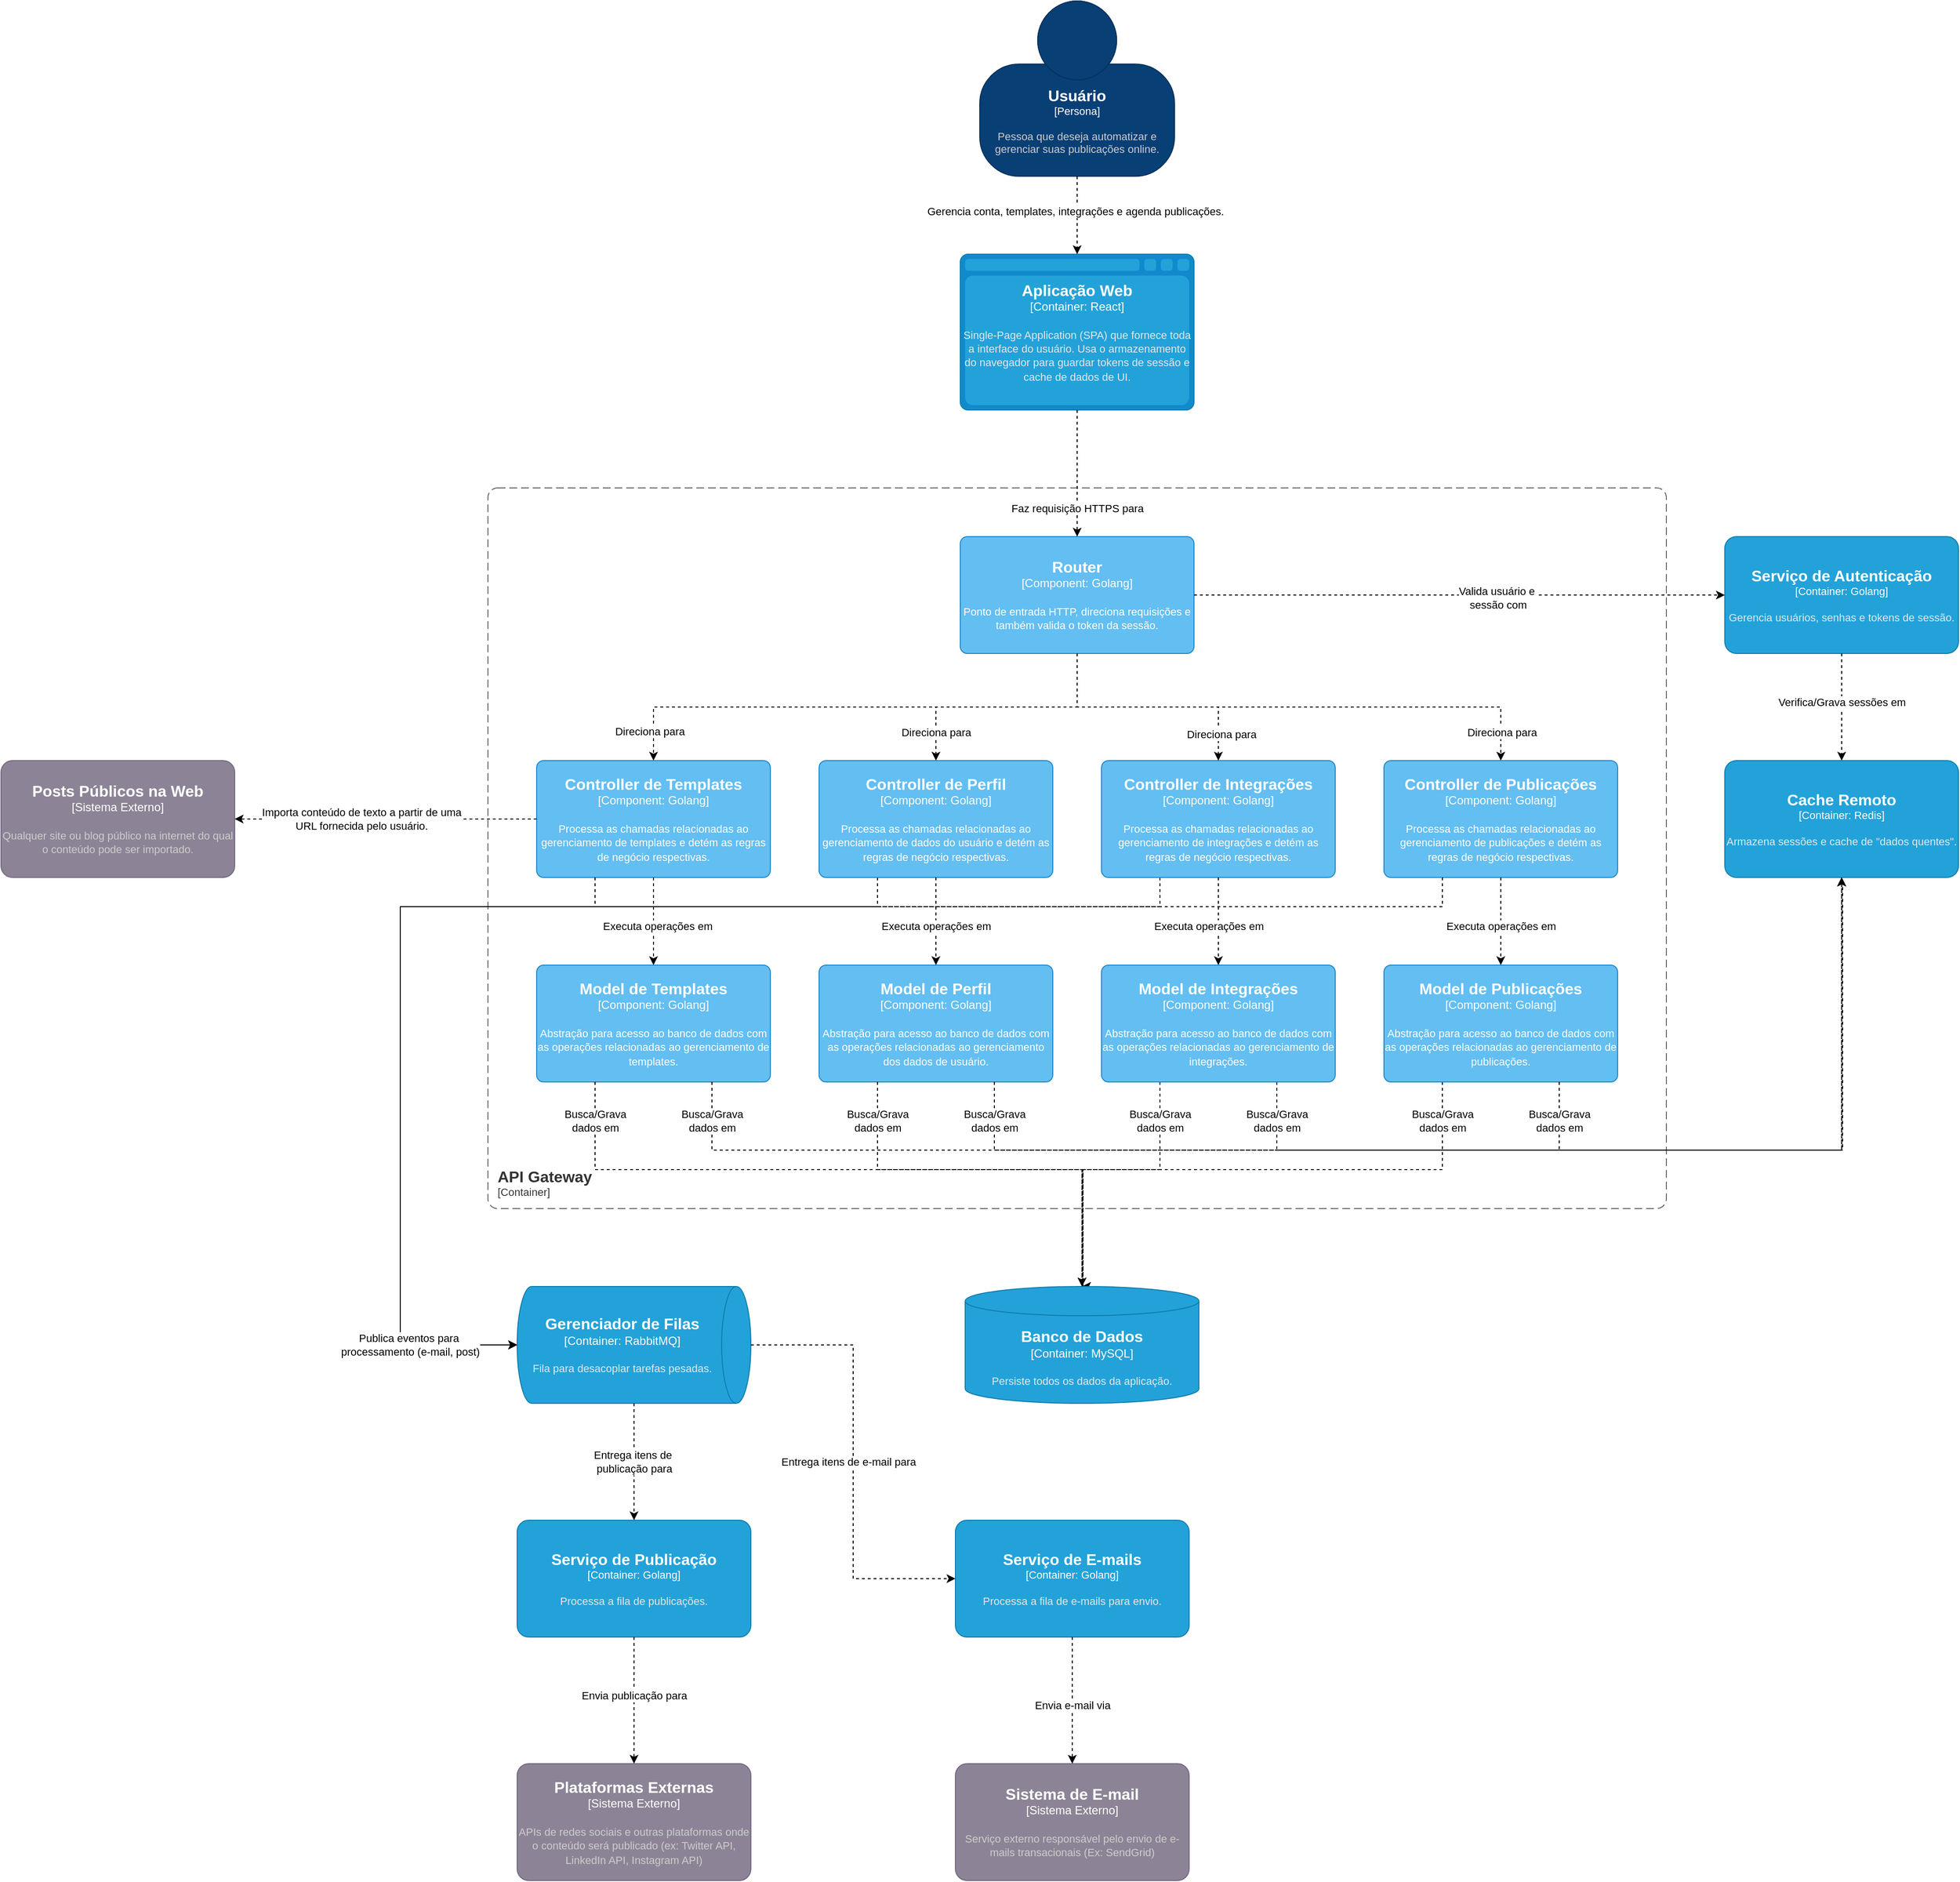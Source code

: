 <mxfile version="27.0.9">
  <diagram name="Page-1" id="s0_r844FjM8sFimcPApi">
    <mxGraphModel dx="2745" dy="1225" grid="1" gridSize="10" guides="1" tooltips="1" connect="1" arrows="1" fold="1" page="1" pageScale="1" pageWidth="850" pageHeight="1100" math="0" shadow="0">
      <root>
        <mxCell id="0" />
        <mxCell id="1" parent="0" />
        <object placeholders="1" c4Name="Usuário" c4Type="Persona" c4Description="Pessoa que deseja automatizar e gerenciar suas publicações online." label="&lt;font style=&quot;font-size: 16px&quot;&gt;&lt;b&gt;%c4Name%&lt;/b&gt;&lt;/font&gt;&lt;div&gt;[%c4Type%]&lt;/div&gt;&lt;br&gt;&lt;div&gt;&lt;font style=&quot;font-size: 11px&quot;&gt;&lt;font color=&quot;#cccccc&quot;&gt;%c4Description%&lt;/font&gt;&lt;/div&gt;" id="xSj052O3vt3fWUmC_2N5-1">
          <mxCell style="html=1;fontSize=11;dashed=0;whiteSpace=wrap;fillColor=#083F75;strokeColor=#06315C;fontColor=#ffffff;shape=mxgraph.c4.person2;align=center;metaEdit=1;points=[[0.5,0,0],[1,0.5,0],[1,0.75,0],[0.75,1,0],[0.5,1,0],[0.25,1,0],[0,0.75,0],[0,0.5,0]];resizable=0;" parent="1" vertex="1">
            <mxGeometry x="325" y="40" width="200" height="180" as="geometry" />
          </mxCell>
        </object>
        <object placeholders="1" c4Name="Aplicação Web" c4Type="Container" c4Technology="React" c4Description="Single-Page Application (SPA) que fornece toda a interface do usuário. Usa o armazenamento do navegador para guardar tokens de sessão e cache de dados de UI." label="&lt;font style=&quot;font-size: 16px&quot;&gt;&lt;b&gt;%c4Name%&lt;/b&gt;&lt;/font&gt;&lt;div&gt;[%c4Type%:&amp;nbsp;%c4Technology%]&lt;/div&gt;&lt;br&gt;&lt;div&gt;&lt;font style=&quot;font-size: 11px&quot;&gt;&lt;font color=&quot;#E6E6E6&quot;&gt;%c4Description%&lt;/font&gt;&lt;/div&gt;" id="uGQQSx_CwPP-6w2Zcl26-1">
          <mxCell style="shape=mxgraph.c4.webBrowserContainer2;whiteSpace=wrap;html=1;boundedLbl=1;rounded=0;labelBackgroundColor=none;strokeColor=#118ACD;fillColor=#23A2D9;strokeColor=#118ACD;strokeColor2=#0E7DAD;fontSize=12;fontColor=#ffffff;align=center;metaEdit=1;points=[[0.5,0,0],[1,0.25,0],[1,0.5,0],[1,0.75,0],[0.5,1,0],[0,0.75,0],[0,0.5,0],[0,0.25,0]];resizable=0;" vertex="1" parent="1">
            <mxGeometry x="305" y="300" width="240" height="160" as="geometry" />
          </mxCell>
        </object>
        <mxCell id="uGQQSx_CwPP-6w2Zcl26-2" style="edgeStyle=orthogonalEdgeStyle;rounded=0;orthogonalLoop=1;jettySize=auto;html=1;entryX=0.5;entryY=0;entryDx=0;entryDy=0;entryPerimeter=0;dashed=1;exitX=0.5;exitY=1;exitDx=0;exitDy=0;exitPerimeter=0;" edge="1" parent="1" source="xSj052O3vt3fWUmC_2N5-1" target="uGQQSx_CwPP-6w2Zcl26-1">
          <mxGeometry relative="1" as="geometry">
            <mxPoint x="424" y="370" as="targetPoint" />
            <mxPoint x="424" y="220" as="sourcePoint" />
          </mxGeometry>
        </mxCell>
        <mxCell id="uGQQSx_CwPP-6w2Zcl26-3" value="Gerencia conta, templates, integrações e agenda publicações." style="edgeLabel;html=1;align=center;verticalAlign=middle;resizable=0;points=[];" vertex="1" connectable="0" parent="uGQQSx_CwPP-6w2Zcl26-2">
          <mxGeometry x="-0.131" y="-2" relative="1" as="geometry">
            <mxPoint y="1" as="offset" />
          </mxGeometry>
        </mxCell>
        <object placeholders="1" c4Name="API Gateway" c4Type="ContainerScopeBoundary" c4Application="Container" label="&lt;font style=&quot;font-size: 16px&quot;&gt;&lt;b&gt;&lt;div style=&quot;text-align: left&quot;&gt;%c4Name%&lt;/div&gt;&lt;/b&gt;&lt;/font&gt;&lt;div style=&quot;text-align: left&quot;&gt;[%c4Application%]&lt;/div&gt;" id="uGQQSx_CwPP-6w2Zcl26-4">
          <mxCell style="rounded=1;fontSize=11;whiteSpace=wrap;html=1;dashed=1;arcSize=20;fillColor=none;strokeColor=#666666;fontColor=#333333;labelBackgroundColor=none;align=left;verticalAlign=bottom;labelBorderColor=none;spacingTop=0;spacing=10;dashPattern=8 4;metaEdit=1;rotatable=0;perimeter=rectanglePerimeter;noLabel=0;labelPadding=0;allowArrows=0;connectable=0;expand=0;recursiveResize=0;editable=1;pointerEvents=0;absoluteArcSize=1;points=[[0.25,0,0],[0.5,0,0],[0.75,0,0],[1,0.25,0],[1,0.5,0],[1,0.75,0],[0.75,1,0],[0.5,1,0],[0.25,1,0],[0,0.75,0],[0,0.5,0],[0,0.25,0]];" vertex="1" parent="1">
            <mxGeometry x="-180" y="540" width="1210" height="740" as="geometry" />
          </mxCell>
        </object>
        <object placeholders="1" c4Name="Router" c4Type="Component" c4Technology="Golang" c4Description="Ponto de entrada HTTP, direciona requisições e também valida o token da sessão." label="&lt;font style=&quot;font-size: 16px&quot;&gt;&lt;b&gt;%c4Name%&lt;/b&gt;&lt;/font&gt;&lt;div&gt;[%c4Type%: %c4Technology%]&lt;/div&gt;&lt;br&gt;&lt;div&gt;&lt;font style=&quot;font-size: 11px&quot;&gt;%c4Description%&lt;/font&gt;&lt;/div&gt;" id="uGQQSx_CwPP-6w2Zcl26-6">
          <mxCell style="rounded=1;whiteSpace=wrap;html=1;labelBackgroundColor=none;fillColor=#63BEF2;fontColor=#ffffff;align=center;arcSize=6;strokeColor=#2086C9;metaEdit=1;resizable=0;points=[[0.25,0,0],[0.5,0,0],[0.75,0,0],[1,0.25,0],[1,0.5,0],[1,0.75,0],[0.75,1,0],[0.5,1,0],[0.25,1,0],[0,0.75,0],[0,0.5,0],[0,0.25,0]];" vertex="1" parent="1">
            <mxGeometry x="305" y="590" width="240" height="120" as="geometry" />
          </mxCell>
        </object>
        <object placeholders="1" c4Name="Controller de Templates" c4Type="Component" c4Technology="Golang" c4Description="Processa as chamadas relacionadas ao gerenciamento de templates e detém as regras de negócio respectivas." label="&lt;font style=&quot;font-size: 16px&quot;&gt;&lt;b&gt;%c4Name%&lt;/b&gt;&lt;/font&gt;&lt;div&gt;[%c4Type%: %c4Technology%]&lt;/div&gt;&lt;br&gt;&lt;div&gt;&lt;font style=&quot;font-size: 11px&quot;&gt;%c4Description%&lt;/font&gt;&lt;/div&gt;" id="uGQQSx_CwPP-6w2Zcl26-7">
          <mxCell style="rounded=1;whiteSpace=wrap;html=1;labelBackgroundColor=none;fillColor=#63BEF2;fontColor=#ffffff;align=center;arcSize=6;strokeColor=#2086C9;metaEdit=1;resizable=0;points=[[0.25,0,0],[0.5,0,0],[0.75,0,0],[1,0.25,0],[1,0.5,0],[1,0.75,0],[0.75,1,0],[0.5,1,0],[0.25,1,0],[0,0.75,0],[0,0.5,0],[0,0.25,0]];" vertex="1" parent="1">
            <mxGeometry x="-130" y="820" width="240" height="120" as="geometry" />
          </mxCell>
        </object>
        <mxCell id="uGQQSx_CwPP-6w2Zcl26-71" style="edgeStyle=orthogonalEdgeStyle;shape=connector;rounded=0;orthogonalLoop=1;jettySize=auto;html=1;exitX=0.25;exitY=1;exitDx=0;exitDy=0;exitPerimeter=0;dashed=1;strokeColor=default;align=center;verticalAlign=middle;fontFamily=Helvetica;fontSize=11;fontColor=default;labelBackgroundColor=default;endArrow=classic;" edge="1" parent="1" source="uGQQSx_CwPP-6w2Zcl26-8">
          <mxGeometry relative="1" as="geometry">
            <mxPoint x="-150" y="1420" as="targetPoint" />
            <Array as="points">
              <mxPoint x="220" y="970" />
              <mxPoint x="-270" y="970" />
              <mxPoint x="-270" y="1420" />
            </Array>
          </mxGeometry>
        </mxCell>
        <object placeholders="1" c4Name="Controller de Perfil" c4Type="Component" c4Technology="Golang" c4Description="Processa as chamadas relacionadas ao gerenciamento de dados do usuário e detém as regras de negócio respectivas." label="&lt;font style=&quot;font-size: 16px&quot;&gt;&lt;b&gt;%c4Name%&lt;/b&gt;&lt;/font&gt;&lt;div&gt;[%c4Type%: %c4Technology%]&lt;/div&gt;&lt;br&gt;&lt;div&gt;&lt;font style=&quot;font-size: 11px&quot;&gt;%c4Description%&lt;/font&gt;&lt;/div&gt;" id="uGQQSx_CwPP-6w2Zcl26-8">
          <mxCell style="rounded=1;whiteSpace=wrap;html=1;labelBackgroundColor=none;fillColor=#63BEF2;fontColor=#ffffff;align=center;arcSize=6;strokeColor=#2086C9;metaEdit=1;resizable=0;points=[[0.25,0,0],[0.5,0,0],[0.75,0,0],[1,0.25,0],[1,0.5,0],[1,0.75,0],[0.75,1,0],[0.5,1,0],[0.25,1,0],[0,0.75,0],[0,0.5,0],[0,0.25,0]];" vertex="1" parent="1">
            <mxGeometry x="160" y="820" width="240" height="120" as="geometry" />
          </mxCell>
        </object>
        <mxCell id="uGQQSx_CwPP-6w2Zcl26-72" style="edgeStyle=orthogonalEdgeStyle;shape=connector;rounded=0;orthogonalLoop=1;jettySize=auto;html=1;exitX=0.25;exitY=1;exitDx=0;exitDy=0;exitPerimeter=0;dashed=1;strokeColor=default;align=center;verticalAlign=middle;fontFamily=Helvetica;fontSize=11;fontColor=default;labelBackgroundColor=default;endArrow=classic;entryX=0.5;entryY=1;entryDx=0;entryDy=0;entryPerimeter=0;" edge="1" parent="1" source="uGQQSx_CwPP-6w2Zcl26-9" target="uGQQSx_CwPP-6w2Zcl26-64">
          <mxGeometry relative="1" as="geometry">
            <mxPoint x="-150" y="1420" as="targetPoint" />
            <Array as="points">
              <mxPoint x="510" y="970" />
              <mxPoint x="-270" y="970" />
              <mxPoint x="-270" y="1420" />
            </Array>
          </mxGeometry>
        </mxCell>
        <object placeholders="1" c4Name="Controller de Integrações" c4Type="Component" c4Technology="Golang" c4Description="Processa as chamadas relacionadas ao gerenciamento de integrações e detém as regras de negócio respectivas." label="&lt;font style=&quot;font-size: 16px&quot;&gt;&lt;b&gt;%c4Name%&lt;/b&gt;&lt;/font&gt;&lt;div&gt;[%c4Type%: %c4Technology%]&lt;/div&gt;&lt;br&gt;&lt;div&gt;&lt;font style=&quot;font-size: 11px&quot;&gt;%c4Description%&lt;/font&gt;&lt;/div&gt;" id="uGQQSx_CwPP-6w2Zcl26-9">
          <mxCell style="rounded=1;whiteSpace=wrap;html=1;labelBackgroundColor=none;fillColor=#63BEF2;fontColor=#ffffff;align=center;arcSize=6;strokeColor=#2086C9;metaEdit=1;resizable=0;points=[[0.25,0,0],[0.5,0,0],[0.75,0,0],[1,0.25,0],[1,0.5,0],[1,0.75,0],[0.75,1,0],[0.5,1,0],[0.25,1,0],[0,0.75,0],[0,0.5,0],[0,0.25,0]];" vertex="1" parent="1">
            <mxGeometry x="450" y="820" width="240" height="120" as="geometry" />
          </mxCell>
        </object>
        <object placeholders="1" c4Name="Controller de Publicações" c4Type="Component" c4Technology="Golang" c4Description="Processa as chamadas relacionadas ao gerenciamento de publicações e detém as regras de negócio respectivas." label="&lt;font style=&quot;font-size: 16px&quot;&gt;&lt;b&gt;%c4Name%&lt;/b&gt;&lt;/font&gt;&lt;div&gt;[%c4Type%: %c4Technology%]&lt;/div&gt;&lt;br&gt;&lt;div&gt;&lt;font style=&quot;font-size: 11px&quot;&gt;%c4Description%&lt;/font&gt;&lt;/div&gt;" id="uGQQSx_CwPP-6w2Zcl26-10">
          <mxCell style="rounded=1;whiteSpace=wrap;html=1;labelBackgroundColor=none;fillColor=#63BEF2;fontColor=#ffffff;align=center;arcSize=6;strokeColor=#2086C9;metaEdit=1;resizable=0;points=[[0.25,0,0],[0.5,0,0],[0.75,0,0],[1,0.25,0],[1,0.5,0],[1,0.75,0],[0.75,1,0],[0.5,1,0],[0.25,1,0],[0,0.75,0],[0,0.5,0],[0,0.25,0]];" vertex="1" parent="1">
            <mxGeometry x="740" y="820" width="240" height="120" as="geometry" />
          </mxCell>
        </object>
        <mxCell id="uGQQSx_CwPP-6w2Zcl26-11" style="edgeStyle=orthogonalEdgeStyle;rounded=0;orthogonalLoop=1;jettySize=auto;html=1;entryX=0.5;entryY=0;entryDx=0;entryDy=0;entryPerimeter=0;dashed=1;" edge="1" parent="1" source="uGQQSx_CwPP-6w2Zcl26-1" target="uGQQSx_CwPP-6w2Zcl26-6">
          <mxGeometry relative="1" as="geometry" />
        </mxCell>
        <mxCell id="uGQQSx_CwPP-6w2Zcl26-12" value="Faz requisição HTTPS para" style="edgeLabel;html=1;align=center;verticalAlign=middle;resizable=0;points=[];" vertex="1" connectable="0" parent="uGQQSx_CwPP-6w2Zcl26-11">
          <mxGeometry x="-0.009" y="3" relative="1" as="geometry">
            <mxPoint x="-3" y="36" as="offset" />
          </mxGeometry>
        </mxCell>
        <mxCell id="uGQQSx_CwPP-6w2Zcl26-14" style="edgeStyle=orthogonalEdgeStyle;rounded=0;orthogonalLoop=1;jettySize=auto;html=1;exitX=0.5;exitY=1;exitDx=0;exitDy=0;exitPerimeter=0;entryX=0.5;entryY=0;entryDx=0;entryDy=0;entryPerimeter=0;dashed=1;" edge="1" parent="1" source="uGQQSx_CwPP-6w2Zcl26-6" target="uGQQSx_CwPP-6w2Zcl26-7">
          <mxGeometry relative="1" as="geometry" />
        </mxCell>
        <mxCell id="uGQQSx_CwPP-6w2Zcl26-15" value="Direciona para" style="edgeLabel;html=1;align=center;verticalAlign=middle;resizable=0;points=[];" vertex="1" connectable="0" parent="uGQQSx_CwPP-6w2Zcl26-14">
          <mxGeometry x="0.206" y="-3" relative="1" as="geometry">
            <mxPoint x="-166" y="28" as="offset" />
          </mxGeometry>
        </mxCell>
        <mxCell id="uGQQSx_CwPP-6w2Zcl26-16" style="edgeStyle=orthogonalEdgeStyle;rounded=0;orthogonalLoop=1;jettySize=auto;html=1;entryX=0.5;entryY=0;entryDx=0;entryDy=0;entryPerimeter=0;dashed=1;" edge="1" parent="1" source="uGQQSx_CwPP-6w2Zcl26-6" target="uGQQSx_CwPP-6w2Zcl26-8">
          <mxGeometry relative="1" as="geometry" />
        </mxCell>
        <mxCell id="uGQQSx_CwPP-6w2Zcl26-17" value="Direciona para" style="edgeLabel;html=1;align=center;verticalAlign=middle;resizable=0;points=[];" vertex="1" connectable="0" parent="uGQQSx_CwPP-6w2Zcl26-16">
          <mxGeometry x="0.722" y="3" relative="1" as="geometry">
            <mxPoint x="-3" y="6" as="offset" />
          </mxGeometry>
        </mxCell>
        <mxCell id="uGQQSx_CwPP-6w2Zcl26-18" style="edgeStyle=orthogonalEdgeStyle;rounded=0;orthogonalLoop=1;jettySize=auto;html=1;exitX=0.5;exitY=1;exitDx=0;exitDy=0;exitPerimeter=0;entryX=0.5;entryY=0;entryDx=0;entryDy=0;entryPerimeter=0;dashed=1;" edge="1" parent="1" source="uGQQSx_CwPP-6w2Zcl26-6" target="uGQQSx_CwPP-6w2Zcl26-9">
          <mxGeometry relative="1" as="geometry" />
        </mxCell>
        <mxCell id="uGQQSx_CwPP-6w2Zcl26-19" value="Direciona para" style="edgeLabel;html=1;align=center;verticalAlign=middle;resizable=0;points=[];" vertex="1" connectable="0" parent="uGQQSx_CwPP-6w2Zcl26-18">
          <mxGeometry x="0.793" y="3" relative="1" as="geometry">
            <mxPoint y="-1" as="offset" />
          </mxGeometry>
        </mxCell>
        <mxCell id="uGQQSx_CwPP-6w2Zcl26-20" style="edgeStyle=orthogonalEdgeStyle;rounded=0;orthogonalLoop=1;jettySize=auto;html=1;entryX=0.5;entryY=0;entryDx=0;entryDy=0;entryPerimeter=0;exitX=0.5;exitY=1;exitDx=0;exitDy=0;exitPerimeter=0;dashed=1;" edge="1" parent="1" source="uGQQSx_CwPP-6w2Zcl26-6" target="uGQQSx_CwPP-6w2Zcl26-10">
          <mxGeometry relative="1" as="geometry" />
        </mxCell>
        <mxCell id="uGQQSx_CwPP-6w2Zcl26-21" value="Direciona para" style="edgeLabel;html=1;align=center;verticalAlign=middle;resizable=0;points=[];" vertex="1" connectable="0" parent="uGQQSx_CwPP-6w2Zcl26-20">
          <mxGeometry x="0.898" y="1" relative="1" as="geometry">
            <mxPoint y="-1" as="offset" />
          </mxGeometry>
        </mxCell>
        <object placeholders="1" c4Name="Serviço de Autenticação" c4Type="Container" c4Technology="Golang" c4Description="Gerencia usuários, senhas e tokens de sessão." label="&lt;font style=&quot;font-size: 16px&quot;&gt;&lt;b&gt;%c4Name%&lt;/b&gt;&lt;/font&gt;&lt;div&gt;[%c4Type%: %c4Technology%]&lt;/div&gt;&lt;br&gt;&lt;div&gt;&lt;font style=&quot;font-size: 11px&quot;&gt;&lt;font color=&quot;#E6E6E6&quot;&gt;%c4Description%&lt;/font&gt;&lt;/div&gt;" id="uGQQSx_CwPP-6w2Zcl26-22">
          <mxCell style="rounded=1;whiteSpace=wrap;html=1;fontSize=11;labelBackgroundColor=none;fillColor=#23A2D9;fontColor=#ffffff;align=center;arcSize=10;strokeColor=#0E7DAD;metaEdit=1;resizable=0;points=[[0.25,0,0],[0.5,0,0],[0.75,0,0],[1,0.25,0],[1,0.5,0],[1,0.75,0],[0.75,1,0],[0.5,1,0],[0.25,1,0],[0,0.75,0],[0,0.5,0],[0,0.25,0]];" vertex="1" parent="1">
            <mxGeometry x="1090" y="590" width="240" height="120" as="geometry" />
          </mxCell>
        </object>
        <object placeholders="1" c4Name="Cache Remoto" c4Type="Container" c4Technology="Redis" c4Description="Armazena sessões e cache de &quot;dados quentes&quot;." label="&lt;font style=&quot;font-size: 16px&quot;&gt;&lt;b&gt;%c4Name%&lt;/b&gt;&lt;/font&gt;&lt;div&gt;[%c4Type%: %c4Technology%]&lt;/div&gt;&lt;br&gt;&lt;div&gt;&lt;font style=&quot;font-size: 11px&quot;&gt;&lt;font color=&quot;#E6E6E6&quot;&gt;%c4Description%&lt;/font&gt;&lt;/div&gt;" id="uGQQSx_CwPP-6w2Zcl26-23">
          <mxCell style="rounded=1;whiteSpace=wrap;html=1;fontSize=11;labelBackgroundColor=none;fillColor=#23A2D9;fontColor=#ffffff;align=center;arcSize=10;strokeColor=#0E7DAD;metaEdit=1;resizable=0;points=[[0.25,0,0],[0.5,0,0],[0.75,0,0],[1,0.25,0],[1,0.5,0],[1,0.75,0],[0.75,1,0],[0.5,1,0],[0.25,1,0],[0,0.75,0],[0,0.5,0],[0,0.25,0]];" vertex="1" parent="1">
            <mxGeometry x="1090" y="820" width="240" height="120" as="geometry" />
          </mxCell>
        </object>
        <mxCell id="uGQQSx_CwPP-6w2Zcl26-24" style="edgeStyle=orthogonalEdgeStyle;rounded=0;orthogonalLoop=1;jettySize=auto;html=1;entryX=0;entryY=0.5;entryDx=0;entryDy=0;entryPerimeter=0;dashed=1;" edge="1" parent="1" source="uGQQSx_CwPP-6w2Zcl26-6" target="uGQQSx_CwPP-6w2Zcl26-22">
          <mxGeometry relative="1" as="geometry" />
        </mxCell>
        <mxCell id="uGQQSx_CwPP-6w2Zcl26-25" value="&lt;div&gt;Valida usuário e&amp;nbsp;&lt;/div&gt;&lt;div&gt;sessão com&lt;/div&gt;" style="edgeLabel;html=1;align=center;verticalAlign=middle;resizable=0;points=[];" vertex="1" connectable="0" parent="uGQQSx_CwPP-6w2Zcl26-24">
          <mxGeometry x="0.147" y="-3" relative="1" as="geometry">
            <mxPoint x="-1" as="offset" />
          </mxGeometry>
        </mxCell>
        <mxCell id="uGQQSx_CwPP-6w2Zcl26-26" style="edgeStyle=orthogonalEdgeStyle;rounded=0;orthogonalLoop=1;jettySize=auto;html=1;entryX=0.5;entryY=0;entryDx=0;entryDy=0;entryPerimeter=0;dashed=1;" edge="1" parent="1" source="uGQQSx_CwPP-6w2Zcl26-22" target="uGQQSx_CwPP-6w2Zcl26-23">
          <mxGeometry relative="1" as="geometry" />
        </mxCell>
        <mxCell id="uGQQSx_CwPP-6w2Zcl26-27" value="Verifica/Grava sessões em" style="edgeLabel;html=1;align=center;verticalAlign=middle;resizable=0;points=[];" vertex="1" connectable="0" parent="uGQQSx_CwPP-6w2Zcl26-26">
          <mxGeometry x="0.23" y="-5" relative="1" as="geometry">
            <mxPoint x="5" y="-18" as="offset" />
          </mxGeometry>
        </mxCell>
        <object placeholders="1" c4Name="Model de Templates" c4Type="Component" c4Technology="Golang" c4Description="Abstração para acesso ao banco de dados com as operações relacionadas ao gerenciamento de templates." label="&lt;font style=&quot;font-size: 16px&quot;&gt;&lt;b&gt;%c4Name%&lt;/b&gt;&lt;/font&gt;&lt;div&gt;[%c4Type%: %c4Technology%]&lt;/div&gt;&lt;br&gt;&lt;div&gt;&lt;font style=&quot;font-size: 11px&quot;&gt;%c4Description%&lt;/font&gt;&lt;/div&gt;" id="uGQQSx_CwPP-6w2Zcl26-28">
          <mxCell style="rounded=1;whiteSpace=wrap;html=1;labelBackgroundColor=none;fillColor=#63BEF2;fontColor=#ffffff;align=center;arcSize=6;strokeColor=#2086C9;metaEdit=1;resizable=0;points=[[0.25,0,0],[0.5,0,0],[0.75,0,0],[1,0.25,0],[1,0.5,0],[1,0.75,0],[0.75,1,0],[0.5,1,0],[0.25,1,0],[0,0.75,0],[0,0.5,0],[0,0.25,0]];" vertex="1" parent="1">
            <mxGeometry x="-130" y="1030" width="240" height="120" as="geometry" />
          </mxCell>
        </object>
        <object placeholders="1" c4Name="Model de Perfil" c4Type="Component" c4Technology="Golang" c4Description="Abstração para acesso ao banco de dados com as operações relacionadas ao gerenciamento dos dados de usuário." label="&lt;font style=&quot;font-size: 16px&quot;&gt;&lt;b&gt;%c4Name%&lt;/b&gt;&lt;/font&gt;&lt;div&gt;[%c4Type%: %c4Technology%]&lt;/div&gt;&lt;br&gt;&lt;div&gt;&lt;font style=&quot;font-size: 11px&quot;&gt;%c4Description%&lt;/font&gt;&lt;/div&gt;" id="uGQQSx_CwPP-6w2Zcl26-29">
          <mxCell style="rounded=1;whiteSpace=wrap;html=1;labelBackgroundColor=none;fillColor=#63BEF2;fontColor=#ffffff;align=center;arcSize=6;strokeColor=#2086C9;metaEdit=1;resizable=0;points=[[0.25,0,0],[0.5,0,0],[0.75,0,0],[1,0.25,0],[1,0.5,0],[1,0.75,0],[0.75,1,0],[0.5,1,0],[0.25,1,0],[0,0.75,0],[0,0.5,0],[0,0.25,0]];" vertex="1" parent="1">
            <mxGeometry x="160" y="1030" width="240" height="120" as="geometry" />
          </mxCell>
        </object>
        <mxCell id="uGQQSx_CwPP-6w2Zcl26-42" style="edgeStyle=orthogonalEdgeStyle;shape=connector;rounded=0;orthogonalLoop=1;jettySize=auto;html=1;exitX=0.75;exitY=1;exitDx=0;exitDy=0;exitPerimeter=0;dashed=1;strokeColor=default;align=center;verticalAlign=middle;fontFamily=Helvetica;fontSize=11;fontColor=default;labelBackgroundColor=default;endArrow=classic;entryX=0.5;entryY=1;entryDx=0;entryDy=0;entryPerimeter=0;" edge="1" parent="1" source="uGQQSx_CwPP-6w2Zcl26-30" target="uGQQSx_CwPP-6w2Zcl26-23">
          <mxGeometry relative="1" as="geometry">
            <mxPoint x="1210" y="950" as="targetPoint" />
            <Array as="points">
              <mxPoint x="630" y="1220" />
              <mxPoint x="1211" y="1220" />
              <mxPoint x="1211" y="950" />
              <mxPoint x="1210" y="950" />
            </Array>
          </mxGeometry>
        </mxCell>
        <mxCell id="uGQQSx_CwPP-6w2Zcl26-54" style="edgeStyle=orthogonalEdgeStyle;shape=connector;rounded=0;orthogonalLoop=1;jettySize=auto;html=1;exitX=0.25;exitY=1;exitDx=0;exitDy=0;exitPerimeter=0;dashed=1;strokeColor=default;align=center;verticalAlign=middle;fontFamily=Helvetica;fontSize=11;fontColor=default;labelBackgroundColor=default;endArrow=classic;" edge="1" parent="1" source="uGQQSx_CwPP-6w2Zcl26-30">
          <mxGeometry relative="1" as="geometry">
            <mxPoint x="430" y="1360" as="targetPoint" />
            <Array as="points">
              <mxPoint x="510" y="1240" />
              <mxPoint x="431" y="1240" />
              <mxPoint x="431" y="1360" />
            </Array>
          </mxGeometry>
        </mxCell>
        <object placeholders="1" c4Name="Model de Integrações" c4Type="Component" c4Technology="Golang" c4Description="Abstração para acesso ao banco de dados com as operações relacionadas ao gerenciamento de integrações." label="&lt;font style=&quot;font-size: 16px&quot;&gt;&lt;b&gt;%c4Name%&lt;/b&gt;&lt;/font&gt;&lt;div&gt;[%c4Type%: %c4Technology%]&lt;/div&gt;&lt;br&gt;&lt;div&gt;&lt;font style=&quot;font-size: 11px&quot;&gt;%c4Description%&lt;/font&gt;&lt;/div&gt;" id="uGQQSx_CwPP-6w2Zcl26-30">
          <mxCell style="rounded=1;whiteSpace=wrap;html=1;labelBackgroundColor=none;fillColor=#63BEF2;fontColor=#ffffff;align=center;arcSize=6;strokeColor=#2086C9;metaEdit=1;resizable=0;points=[[0.25,0,0],[0.5,0,0],[0.75,0,0],[1,0.25,0],[1,0.5,0],[1,0.75,0],[0.75,1,0],[0.5,1,0],[0.25,1,0],[0,0.75,0],[0,0.5,0],[0,0.25,0]];" vertex="1" parent="1">
            <mxGeometry x="450" y="1030" width="240" height="120" as="geometry" />
          </mxCell>
        </object>
        <mxCell id="uGQQSx_CwPP-6w2Zcl26-55" style="edgeStyle=orthogonalEdgeStyle;shape=connector;rounded=0;orthogonalLoop=1;jettySize=auto;html=1;exitX=0.25;exitY=1;exitDx=0;exitDy=0;exitPerimeter=0;dashed=1;strokeColor=default;align=center;verticalAlign=middle;fontFamily=Helvetica;fontSize=11;fontColor=default;labelBackgroundColor=default;endArrow=classic;" edge="1" parent="1" source="uGQQSx_CwPP-6w2Zcl26-31">
          <mxGeometry relative="1" as="geometry">
            <mxPoint x="430" y="1360" as="targetPoint" />
            <Array as="points">
              <mxPoint x="800" y="1240" />
              <mxPoint x="431" y="1240" />
              <mxPoint x="431" y="1360" />
            </Array>
          </mxGeometry>
        </mxCell>
        <object placeholders="1" c4Name="Model de Publicações" c4Type="Component" c4Technology="Golang" c4Description="Abstração para acesso ao banco de dados com as operações relacionadas ao gerenciamento de publicações." label="&lt;font style=&quot;font-size: 16px&quot;&gt;&lt;b&gt;%c4Name%&lt;/b&gt;&lt;/font&gt;&lt;div&gt;[%c4Type%: %c4Technology%]&lt;/div&gt;&lt;br&gt;&lt;div&gt;&lt;font style=&quot;font-size: 11px&quot;&gt;%c4Description%&lt;/font&gt;&lt;/div&gt;" id="uGQQSx_CwPP-6w2Zcl26-31">
          <mxCell style="rounded=1;whiteSpace=wrap;html=1;labelBackgroundColor=none;fillColor=#63BEF2;fontColor=#ffffff;align=center;arcSize=6;strokeColor=#2086C9;metaEdit=1;resizable=0;points=[[0.25,0,0],[0.5,0,0],[0.75,0,0],[1,0.25,0],[1,0.5,0],[1,0.75,0],[0.75,1,0],[0.5,1,0],[0.25,1,0],[0,0.75,0],[0,0.5,0],[0,0.25,0]];" vertex="1" parent="1">
            <mxGeometry x="740" y="1030" width="240" height="120" as="geometry" />
          </mxCell>
        </object>
        <mxCell id="uGQQSx_CwPP-6w2Zcl26-32" style="edgeStyle=orthogonalEdgeStyle;shape=connector;rounded=0;orthogonalLoop=1;jettySize=auto;html=1;entryX=0.5;entryY=0;entryDx=0;entryDy=0;entryPerimeter=0;dashed=1;strokeColor=default;align=center;verticalAlign=middle;fontFamily=Helvetica;fontSize=11;fontColor=default;labelBackgroundColor=default;endArrow=classic;" edge="1" parent="1" source="uGQQSx_CwPP-6w2Zcl26-7" target="uGQQSx_CwPP-6w2Zcl26-28">
          <mxGeometry relative="1" as="geometry" />
        </mxCell>
        <mxCell id="uGQQSx_CwPP-6w2Zcl26-36" value="Executa operações em" style="edgeLabel;html=1;align=center;verticalAlign=middle;resizable=0;points=[];fontFamily=Helvetica;fontSize=11;fontColor=default;labelBackgroundColor=default;" vertex="1" connectable="0" parent="uGQQSx_CwPP-6w2Zcl26-32">
          <mxGeometry x="0.099" y="4" relative="1" as="geometry">
            <mxPoint as="offset" />
          </mxGeometry>
        </mxCell>
        <mxCell id="uGQQSx_CwPP-6w2Zcl26-33" style="edgeStyle=orthogonalEdgeStyle;shape=connector;rounded=0;orthogonalLoop=1;jettySize=auto;html=1;entryX=0.5;entryY=0;entryDx=0;entryDy=0;entryPerimeter=0;dashed=1;strokeColor=default;align=center;verticalAlign=middle;fontFamily=Helvetica;fontSize=11;fontColor=default;labelBackgroundColor=default;endArrow=classic;" edge="1" parent="1" source="uGQQSx_CwPP-6w2Zcl26-8" target="uGQQSx_CwPP-6w2Zcl26-29">
          <mxGeometry relative="1" as="geometry" />
        </mxCell>
        <mxCell id="uGQQSx_CwPP-6w2Zcl26-34" style="edgeStyle=orthogonalEdgeStyle;shape=connector;rounded=0;orthogonalLoop=1;jettySize=auto;html=1;entryX=0.5;entryY=0;entryDx=0;entryDy=0;entryPerimeter=0;dashed=1;strokeColor=default;align=center;verticalAlign=middle;fontFamily=Helvetica;fontSize=11;fontColor=default;labelBackgroundColor=default;endArrow=classic;" edge="1" parent="1" source="uGQQSx_CwPP-6w2Zcl26-9" target="uGQQSx_CwPP-6w2Zcl26-30">
          <mxGeometry relative="1" as="geometry" />
        </mxCell>
        <mxCell id="uGQQSx_CwPP-6w2Zcl26-35" style="edgeStyle=orthogonalEdgeStyle;shape=connector;rounded=0;orthogonalLoop=1;jettySize=auto;html=1;entryX=0.5;entryY=0;entryDx=0;entryDy=0;entryPerimeter=0;dashed=1;strokeColor=default;align=center;verticalAlign=middle;fontFamily=Helvetica;fontSize=11;fontColor=default;labelBackgroundColor=default;endArrow=classic;" edge="1" parent="1" source="uGQQSx_CwPP-6w2Zcl26-10" target="uGQQSx_CwPP-6w2Zcl26-31">
          <mxGeometry relative="1" as="geometry" />
        </mxCell>
        <mxCell id="uGQQSx_CwPP-6w2Zcl26-37" value="Executa operações em" style="edgeLabel;html=1;align=center;verticalAlign=middle;resizable=0;points=[];fontFamily=Helvetica;fontSize=11;fontColor=default;labelBackgroundColor=default;" vertex="1" connectable="0" parent="1">
          <mxGeometry x="280" y="990" as="geometry" />
        </mxCell>
        <mxCell id="uGQQSx_CwPP-6w2Zcl26-38" value="Executa operações em" style="edgeLabel;html=1;align=center;verticalAlign=middle;resizable=0;points=[];fontFamily=Helvetica;fontSize=11;fontColor=default;labelBackgroundColor=default;" vertex="1" connectable="0" parent="1">
          <mxGeometry x="560" y="990" as="geometry" />
        </mxCell>
        <mxCell id="uGQQSx_CwPP-6w2Zcl26-39" value="Executa operações em" style="edgeLabel;html=1;align=center;verticalAlign=middle;resizable=0;points=[];fontFamily=Helvetica;fontSize=11;fontColor=default;labelBackgroundColor=default;" vertex="1" connectable="0" parent="1">
          <mxGeometry x="860" y="990" as="geometry" />
        </mxCell>
        <mxCell id="uGQQSx_CwPP-6w2Zcl26-40" style="edgeStyle=orthogonalEdgeStyle;shape=connector;rounded=0;orthogonalLoop=1;jettySize=auto;html=1;entryX=0.5;entryY=1;entryDx=0;entryDy=0;entryPerimeter=0;dashed=1;strokeColor=default;align=center;verticalAlign=middle;fontFamily=Helvetica;fontSize=11;fontColor=default;labelBackgroundColor=default;endArrow=classic;exitX=0.75;exitY=1;exitDx=0;exitDy=0;exitPerimeter=0;" edge="1" parent="1" source="uGQQSx_CwPP-6w2Zcl26-28" target="uGQQSx_CwPP-6w2Zcl26-23">
          <mxGeometry relative="1" as="geometry">
            <Array as="points">
              <mxPoint x="50" y="1220" />
              <mxPoint x="1210" y="1220" />
            </Array>
          </mxGeometry>
        </mxCell>
        <mxCell id="uGQQSx_CwPP-6w2Zcl26-41" style="edgeStyle=orthogonalEdgeStyle;shape=connector;rounded=0;orthogonalLoop=1;jettySize=auto;html=1;exitX=0.75;exitY=1;exitDx=0;exitDy=0;exitPerimeter=0;entryX=0.5;entryY=1;entryDx=0;entryDy=0;entryPerimeter=0;dashed=1;strokeColor=default;align=center;verticalAlign=middle;fontFamily=Helvetica;fontSize=11;fontColor=default;labelBackgroundColor=default;endArrow=classic;" edge="1" parent="1" source="uGQQSx_CwPP-6w2Zcl26-29" target="uGQQSx_CwPP-6w2Zcl26-23">
          <mxGeometry relative="1" as="geometry">
            <Array as="points">
              <mxPoint x="340" y="1220" />
              <mxPoint x="1210" y="1220" />
            </Array>
          </mxGeometry>
        </mxCell>
        <mxCell id="uGQQSx_CwPP-6w2Zcl26-43" style="edgeStyle=orthogonalEdgeStyle;shape=connector;rounded=0;orthogonalLoop=1;jettySize=auto;html=1;exitX=0.75;exitY=1;exitDx=0;exitDy=0;exitPerimeter=0;entryX=0.5;entryY=1;entryDx=0;entryDy=0;entryPerimeter=0;dashed=1;strokeColor=default;align=center;verticalAlign=middle;fontFamily=Helvetica;fontSize=11;fontColor=default;labelBackgroundColor=default;endArrow=classic;" edge="1" parent="1" source="uGQQSx_CwPP-6w2Zcl26-31" target="uGQQSx_CwPP-6w2Zcl26-23">
          <mxGeometry relative="1" as="geometry">
            <Array as="points">
              <mxPoint x="920" y="1220" />
              <mxPoint x="1210" y="1220" />
            </Array>
          </mxGeometry>
        </mxCell>
        <object placeholders="1" c4Name="Posts Públicos na Web" c4Type="Sistema Externo" c4Description="Qualquer site ou blog público na internet do qual o conteúdo pode ser importado." label="&lt;font style=&quot;font-size: 16px&quot;&gt;&lt;b&gt;%c4Name%&lt;/b&gt;&lt;/font&gt;&lt;div&gt;[%c4Type%]&lt;/div&gt;&lt;br&gt;&lt;div&gt;&lt;font style=&quot;font-size: 11px&quot;&gt;&lt;font color=&quot;#cccccc&quot;&gt;%c4Description%&lt;/font&gt;&lt;/div&gt;" id="uGQQSx_CwPP-6w2Zcl26-48">
          <mxCell style="rounded=1;whiteSpace=wrap;html=1;labelBackgroundColor=none;fillColor=#8C8496;fontColor=#ffffff;align=center;arcSize=10;strokeColor=#736782;metaEdit=1;resizable=0;points=[[0.25,0,0],[0.5,0,0],[0.75,0,0],[1,0.25,0],[1,0.5,0],[1,0.75,0],[0.75,1,0],[0.5,1,0],[0.25,1,0],[0,0.75,0],[0,0.5,0],[0,0.25,0]];" vertex="1" parent="1">
            <mxGeometry x="-680" y="820" width="240" height="120" as="geometry" />
          </mxCell>
        </object>
        <mxCell id="uGQQSx_CwPP-6w2Zcl26-50" style="edgeStyle=orthogonalEdgeStyle;shape=connector;rounded=0;orthogonalLoop=1;jettySize=auto;html=1;entryX=1;entryY=0.5;entryDx=0;entryDy=0;entryPerimeter=0;dashed=1;strokeColor=default;align=center;verticalAlign=middle;fontFamily=Helvetica;fontSize=11;fontColor=default;labelBackgroundColor=default;endArrow=classic;" edge="1" parent="1" source="uGQQSx_CwPP-6w2Zcl26-7" target="uGQQSx_CwPP-6w2Zcl26-48">
          <mxGeometry relative="1" as="geometry" />
        </mxCell>
        <mxCell id="uGQQSx_CwPP-6w2Zcl26-49" value="Importa conteúdo de texto a partir de uma&lt;div&gt;URL fornecida pelo usuário.&lt;/div&gt;" style="edgeLabel;html=1;align=center;verticalAlign=middle;resizable=0;points=[];" vertex="1" connectable="0" parent="1">
          <mxGeometry x="-310.002" y="880" as="geometry" />
        </mxCell>
        <object placeholders="1" c4Name="Banco de Dados" c4Type="Container" c4Technology="MySQL" c4Description="Persiste todos os dados da aplicação." label="&lt;font style=&quot;font-size: 16px&quot;&gt;&lt;b&gt;%c4Name%&lt;/b&gt;&lt;/font&gt;&lt;div&gt;[%c4Type%:&amp;nbsp;%c4Technology%]&lt;/div&gt;&lt;br&gt;&lt;div&gt;&lt;font style=&quot;font-size: 11px&quot;&gt;&lt;font color=&quot;#E6E6E6&quot;&gt;%c4Description%&lt;/font&gt;&lt;/div&gt;" id="uGQQSx_CwPP-6w2Zcl26-51">
          <mxCell style="shape=cylinder3;size=15;whiteSpace=wrap;html=1;boundedLbl=1;rounded=0;labelBackgroundColor=none;fillColor=#23A2D9;fontSize=12;fontColor=#ffffff;align=center;strokeColor=#0E7DAD;metaEdit=1;points=[[0.5,0,0],[1,0.25,0],[1,0.5,0],[1,0.75,0],[0.5,1,0],[0,0.75,0],[0,0.5,0],[0,0.25,0]];resizable=0;" vertex="1" parent="1">
            <mxGeometry x="310" y="1360" width="240" height="120" as="geometry" />
          </mxCell>
        </object>
        <mxCell id="uGQQSx_CwPP-6w2Zcl26-52" style="edgeStyle=orthogonalEdgeStyle;shape=connector;rounded=0;orthogonalLoop=1;jettySize=auto;html=1;exitX=0.25;exitY=1;exitDx=0;exitDy=0;exitPerimeter=0;entryX=0.5;entryY=0;entryDx=0;entryDy=0;entryPerimeter=0;dashed=1;strokeColor=default;align=center;verticalAlign=middle;fontFamily=Helvetica;fontSize=11;fontColor=default;labelBackgroundColor=default;endArrow=classic;" edge="1" parent="1" source="uGQQSx_CwPP-6w2Zcl26-28" target="uGQQSx_CwPP-6w2Zcl26-51">
          <mxGeometry relative="1" as="geometry">
            <Array as="points">
              <mxPoint x="-70" y="1240" />
              <mxPoint x="430" y="1240" />
            </Array>
          </mxGeometry>
        </mxCell>
        <mxCell id="uGQQSx_CwPP-6w2Zcl26-53" style="edgeStyle=orthogonalEdgeStyle;shape=connector;rounded=0;orthogonalLoop=1;jettySize=auto;html=1;exitX=0.25;exitY=1;exitDx=0;exitDy=0;exitPerimeter=0;entryX=0.5;entryY=0;entryDx=0;entryDy=0;entryPerimeter=0;dashed=1;strokeColor=default;align=center;verticalAlign=middle;fontFamily=Helvetica;fontSize=11;fontColor=default;labelBackgroundColor=default;endArrow=classic;" edge="1" parent="1" source="uGQQSx_CwPP-6w2Zcl26-29" target="uGQQSx_CwPP-6w2Zcl26-51">
          <mxGeometry relative="1" as="geometry">
            <Array as="points">
              <mxPoint x="220" y="1240" />
              <mxPoint x="430" y="1240" />
            </Array>
          </mxGeometry>
        </mxCell>
        <mxCell id="uGQQSx_CwPP-6w2Zcl26-56" value="Busca/Grava&lt;div&gt;dados em&lt;/div&gt;" style="edgeLabel;html=1;align=center;verticalAlign=middle;resizable=0;points=[];" vertex="1" connectable="0" parent="1">
          <mxGeometry x="-70" y="1190" as="geometry" />
        </mxCell>
        <mxCell id="uGQQSx_CwPP-6w2Zcl26-57" value="Busca/Grava&lt;div&gt;dados em&lt;/div&gt;" style="edgeLabel;html=1;align=center;verticalAlign=middle;resizable=0;points=[];" vertex="1" connectable="0" parent="1">
          <mxGeometry x="50" y="1190" as="geometry" />
        </mxCell>
        <mxCell id="uGQQSx_CwPP-6w2Zcl26-58" value="Busca/Grava&lt;div&gt;dados em&lt;/div&gt;" style="edgeLabel;html=1;align=center;verticalAlign=middle;resizable=0;points=[];" vertex="1" connectable="0" parent="1">
          <mxGeometry x="220" y="1190" as="geometry" />
        </mxCell>
        <mxCell id="uGQQSx_CwPP-6w2Zcl26-59" value="Busca/Grava&lt;div&gt;dados em&lt;/div&gt;" style="edgeLabel;html=1;align=center;verticalAlign=middle;resizable=0;points=[];" vertex="1" connectable="0" parent="1">
          <mxGeometry x="340" y="1190" as="geometry" />
        </mxCell>
        <mxCell id="uGQQSx_CwPP-6w2Zcl26-60" value="Busca/Grava&lt;div&gt;dados em&lt;/div&gt;" style="edgeLabel;html=1;align=center;verticalAlign=middle;resizable=0;points=[];" vertex="1" connectable="0" parent="1">
          <mxGeometry x="510" y="1190" as="geometry" />
        </mxCell>
        <mxCell id="uGQQSx_CwPP-6w2Zcl26-61" value="Busca/Grava&lt;div&gt;dados em&lt;/div&gt;" style="edgeLabel;html=1;align=center;verticalAlign=middle;resizable=0;points=[];" vertex="1" connectable="0" parent="1">
          <mxGeometry x="630" y="1190" as="geometry" />
        </mxCell>
        <mxCell id="uGQQSx_CwPP-6w2Zcl26-62" value="Busca/Grava&lt;div&gt;dados em&lt;/div&gt;" style="edgeLabel;html=1;align=center;verticalAlign=middle;resizable=0;points=[];" vertex="1" connectable="0" parent="1">
          <mxGeometry x="800" y="1190" as="geometry" />
        </mxCell>
        <mxCell id="uGQQSx_CwPP-6w2Zcl26-63" value="Busca/Grava&lt;div&gt;dados em&lt;/div&gt;" style="edgeLabel;html=1;align=center;verticalAlign=middle;resizable=0;points=[];" vertex="1" connectable="0" parent="1">
          <mxGeometry x="920" y="1190" as="geometry" />
        </mxCell>
        <object placeholders="1" c4Name="Gerenciador de Filas" c4Type="Container" c4Technology="RabbitMQ" c4Description="Fila para desacoplar tarefas pesadas." label="&lt;font style=&quot;font-size: 16px&quot;&gt;&lt;b&gt;%c4Name%&lt;/b&gt;&lt;/font&gt;&lt;div&gt;[%c4Type%:&amp;nbsp;%c4Technology%]&lt;/div&gt;&lt;br&gt;&lt;div&gt;&lt;font style=&quot;font-size: 11px&quot;&gt;&lt;font color=&quot;#E6E6E6&quot;&gt;%c4Description%&lt;/font&gt;&lt;/div&gt;" id="uGQQSx_CwPP-6w2Zcl26-64">
          <mxCell style="shape=cylinder3;size=15;direction=south;whiteSpace=wrap;html=1;boundedLbl=1;rounded=0;labelBackgroundColor=none;fillColor=#23A2D9;fontSize=12;fontColor=#ffffff;align=center;strokeColor=#0E7DAD;metaEdit=1;points=[[0.5,0,0],[1,0.25,0],[1,0.5,0],[1,0.75,0],[0.5,1,0],[0,0.75,0],[0,0.5,0],[0,0.25,0]];resizable=0;" vertex="1" parent="1">
            <mxGeometry x="-150" y="1360" width="240" height="120" as="geometry" />
          </mxCell>
        </object>
        <object placeholders="1" c4Name="Sistema de E-mail" c4Type="Sistema Externo" c4Description="Serviço externo responsável pelo envio de e-mails transacionais (Ex: SendGrid)" label="&lt;font style=&quot;font-size: 16px&quot;&gt;&lt;b&gt;%c4Name%&lt;/b&gt;&lt;/font&gt;&lt;div&gt;[%c4Type%]&lt;/div&gt;&lt;br&gt;&lt;div&gt;&lt;font style=&quot;font-size: 11px&quot;&gt;&lt;font color=&quot;#cccccc&quot;&gt;%c4Description%&lt;/font&gt;&lt;/div&gt;" id="uGQQSx_CwPP-6w2Zcl26-65">
          <mxCell style="rounded=1;whiteSpace=wrap;html=1;labelBackgroundColor=none;fillColor=#8C8496;fontColor=#ffffff;align=center;arcSize=10;strokeColor=#736782;metaEdit=1;resizable=0;points=[[0.25,0,0],[0.5,0,0],[0.75,0,0],[1,0.25,0],[1,0.5,0],[1,0.75,0],[0.75,1,0],[0.5,1,0],[0.25,1,0],[0,0.75,0],[0,0.5,0],[0,0.25,0]];" vertex="1" parent="1">
            <mxGeometry x="300" y="1850" width="240" height="120" as="geometry" />
          </mxCell>
        </object>
        <object placeholders="1" c4Name="Plataformas Externas" c4Type="Sistema Externo" c4Description="APIs de redes sociais e outras plataformas onde o conteúdo será publicado (ex: Twitter API, LinkedIn API, Instagram API)" label="&lt;font style=&quot;font-size: 16px&quot;&gt;&lt;b&gt;%c4Name%&lt;/b&gt;&lt;/font&gt;&lt;div&gt;[%c4Type%]&lt;/div&gt;&lt;br&gt;&lt;div&gt;&lt;font style=&quot;font-size: 11px&quot;&gt;&lt;font color=&quot;#cccccc&quot;&gt;%c4Description%&lt;/font&gt;&lt;/div&gt;" id="uGQQSx_CwPP-6w2Zcl26-66">
          <mxCell style="rounded=1;whiteSpace=wrap;html=1;labelBackgroundColor=none;fillColor=#8C8496;fontColor=#ffffff;align=center;arcSize=10;strokeColor=#736782;metaEdit=1;resizable=0;points=[[0.25,0,0],[0.5,0,0],[0.75,0,0],[1,0.25,0],[1,0.5,0],[1,0.75,0],[0.75,1,0],[0.5,1,0],[0.25,1,0],[0,0.75,0],[0,0.5,0],[0,0.25,0]];" vertex="1" parent="1">
            <mxGeometry x="-150" y="1850" width="240" height="120" as="geometry" />
          </mxCell>
        </object>
        <object placeholders="1" c4Name="Serviço de Publicação" c4Type="Container" c4Technology="Golang" c4Description="Processa a fila de publicações." label="&lt;font style=&quot;font-size: 16px&quot;&gt;&lt;b&gt;%c4Name%&lt;/b&gt;&lt;/font&gt;&lt;div&gt;[%c4Type%: %c4Technology%]&lt;/div&gt;&lt;br&gt;&lt;div&gt;&lt;font style=&quot;font-size: 11px&quot;&gt;&lt;font color=&quot;#E6E6E6&quot;&gt;%c4Description%&lt;/font&gt;&lt;/div&gt;" id="uGQQSx_CwPP-6w2Zcl26-67">
          <mxCell style="rounded=1;whiteSpace=wrap;html=1;fontSize=11;labelBackgroundColor=none;fillColor=#23A2D9;fontColor=#ffffff;align=center;arcSize=10;strokeColor=#0E7DAD;metaEdit=1;resizable=0;points=[[0.25,0,0],[0.5,0,0],[0.75,0,0],[1,0.25,0],[1,0.5,0],[1,0.75,0],[0.75,1,0],[0.5,1,0],[0.25,1,0],[0,0.75,0],[0,0.5,0],[0,0.25,0]];" vertex="1" parent="1">
            <mxGeometry x="-150" y="1600" width="240" height="120" as="geometry" />
          </mxCell>
        </object>
        <object placeholders="1" c4Name="Serviço de E-mails" c4Type="Container" c4Technology="Golang" c4Description="Processa a fila de e-mails para envio." label="&lt;font style=&quot;font-size: 16px&quot;&gt;&lt;b&gt;%c4Name%&lt;/b&gt;&lt;/font&gt;&lt;div&gt;[%c4Type%: %c4Technology%]&lt;/div&gt;&lt;br&gt;&lt;div&gt;&lt;font style=&quot;font-size: 11px&quot;&gt;&lt;font color=&quot;#E6E6E6&quot;&gt;%c4Description%&lt;/font&gt;&lt;/div&gt;" id="uGQQSx_CwPP-6w2Zcl26-68">
          <mxCell style="rounded=1;whiteSpace=wrap;html=1;fontSize=11;labelBackgroundColor=none;fillColor=#23A2D9;fontColor=#ffffff;align=center;arcSize=10;strokeColor=#0E7DAD;metaEdit=1;resizable=0;points=[[0.25,0,0],[0.5,0,0],[0.75,0,0],[1,0.25,0],[1,0.5,0],[1,0.75,0],[0.75,1,0],[0.5,1,0],[0.25,1,0],[0,0.75,0],[0,0.5,0],[0,0.25,0]];" vertex="1" parent="1">
            <mxGeometry x="300" y="1600" width="240" height="120" as="geometry" />
          </mxCell>
        </object>
        <mxCell id="uGQQSx_CwPP-6w2Zcl26-70" style="edgeStyle=orthogonalEdgeStyle;shape=connector;rounded=0;orthogonalLoop=1;jettySize=auto;html=1;exitX=0.25;exitY=1;exitDx=0;exitDy=0;exitPerimeter=0;entryX=0.5;entryY=1;entryDx=0;entryDy=0;entryPerimeter=0;dashed=1;strokeColor=default;align=center;verticalAlign=middle;fontFamily=Helvetica;fontSize=11;fontColor=default;labelBackgroundColor=default;endArrow=classic;" edge="1" parent="1" source="uGQQSx_CwPP-6w2Zcl26-7" target="uGQQSx_CwPP-6w2Zcl26-64">
          <mxGeometry relative="1" as="geometry">
            <Array as="points">
              <mxPoint x="-70" y="970" />
              <mxPoint x="-270" y="970" />
              <mxPoint x="-270" y="1420" />
            </Array>
          </mxGeometry>
        </mxCell>
        <mxCell id="uGQQSx_CwPP-6w2Zcl26-73" style="edgeStyle=orthogonalEdgeStyle;shape=connector;rounded=0;orthogonalLoop=1;jettySize=auto;html=1;exitX=0.25;exitY=1;exitDx=0;exitDy=0;exitPerimeter=0;entryX=0.5;entryY=1;entryDx=0;entryDy=0;entryPerimeter=0;dashed=1;strokeColor=default;align=center;verticalAlign=middle;fontFamily=Helvetica;fontSize=11;fontColor=default;labelBackgroundColor=default;endArrow=classic;" edge="1" parent="1" source="uGQQSx_CwPP-6w2Zcl26-10" target="uGQQSx_CwPP-6w2Zcl26-64">
          <mxGeometry relative="1" as="geometry">
            <Array as="points">
              <mxPoint x="800" y="970" />
              <mxPoint x="-270" y="970" />
              <mxPoint x="-270" y="1420" />
            </Array>
          </mxGeometry>
        </mxCell>
        <mxCell id="uGQQSx_CwPP-6w2Zcl26-75" value="Publica eventos para&amp;nbsp;&lt;div&gt;processamento (e-mail, post)&lt;/div&gt;" style="edgeLabel;html=1;align=center;verticalAlign=middle;resizable=0;points=[];" vertex="1" connectable="0" parent="1">
          <mxGeometry x="-260" y="1420" as="geometry" />
        </mxCell>
        <mxCell id="uGQQSx_CwPP-6w2Zcl26-76" style="edgeStyle=orthogonalEdgeStyle;shape=connector;rounded=0;orthogonalLoop=1;jettySize=auto;html=1;entryX=0.5;entryY=0;entryDx=0;entryDy=0;entryPerimeter=0;dashed=1;strokeColor=default;align=center;verticalAlign=middle;fontFamily=Helvetica;fontSize=11;fontColor=default;labelBackgroundColor=default;endArrow=classic;" edge="1" parent="1" source="uGQQSx_CwPP-6w2Zcl26-64" target="uGQQSx_CwPP-6w2Zcl26-67">
          <mxGeometry relative="1" as="geometry" />
        </mxCell>
        <mxCell id="uGQQSx_CwPP-6w2Zcl26-77" style="edgeStyle=orthogonalEdgeStyle;shape=connector;rounded=0;orthogonalLoop=1;jettySize=auto;html=1;entryX=0;entryY=0.5;entryDx=0;entryDy=0;entryPerimeter=0;dashed=1;strokeColor=default;align=center;verticalAlign=middle;fontFamily=Helvetica;fontSize=11;fontColor=default;labelBackgroundColor=default;endArrow=classic;" edge="1" parent="1" source="uGQQSx_CwPP-6w2Zcl26-64" target="uGQQSx_CwPP-6w2Zcl26-68">
          <mxGeometry relative="1" as="geometry" />
        </mxCell>
        <mxCell id="uGQQSx_CwPP-6w2Zcl26-78" style="edgeStyle=orthogonalEdgeStyle;shape=connector;rounded=0;orthogonalLoop=1;jettySize=auto;html=1;entryX=0.5;entryY=0;entryDx=0;entryDy=0;entryPerimeter=0;dashed=1;strokeColor=default;align=center;verticalAlign=middle;fontFamily=Helvetica;fontSize=11;fontColor=default;labelBackgroundColor=default;endArrow=classic;" edge="1" parent="1" source="uGQQSx_CwPP-6w2Zcl26-68" target="uGQQSx_CwPP-6w2Zcl26-65">
          <mxGeometry relative="1" as="geometry" />
        </mxCell>
        <mxCell id="uGQQSx_CwPP-6w2Zcl26-79" style="edgeStyle=orthogonalEdgeStyle;shape=connector;rounded=0;orthogonalLoop=1;jettySize=auto;html=1;entryX=0.5;entryY=0;entryDx=0;entryDy=0;entryPerimeter=0;dashed=1;strokeColor=default;align=center;verticalAlign=middle;fontFamily=Helvetica;fontSize=11;fontColor=default;labelBackgroundColor=default;endArrow=classic;" edge="1" parent="1" source="uGQQSx_CwPP-6w2Zcl26-67" target="uGQQSx_CwPP-6w2Zcl26-66">
          <mxGeometry relative="1" as="geometry" />
        </mxCell>
        <mxCell id="uGQQSx_CwPP-6w2Zcl26-80" value="Entrega itens de e-mail para" style="edgeLabel;html=1;align=center;verticalAlign=middle;resizable=0;points=[];" vertex="1" connectable="0" parent="1">
          <mxGeometry x="190" y="1540" as="geometry" />
        </mxCell>
        <mxCell id="uGQQSx_CwPP-6w2Zcl26-82" value="Entrega itens de&amp;nbsp;&lt;div&gt;publicação para&lt;/div&gt;" style="edgeLabel;html=1;align=center;verticalAlign=middle;resizable=0;points=[];" vertex="1" connectable="0" parent="1">
          <mxGeometry x="-30" y="1540" as="geometry" />
        </mxCell>
        <mxCell id="uGQQSx_CwPP-6w2Zcl26-83" value="Envia e-mail via" style="edgeLabel;html=1;align=center;verticalAlign=middle;resizable=0;points=[];" vertex="1" connectable="0" parent="1">
          <mxGeometry x="420" y="1790" as="geometry" />
        </mxCell>
        <mxCell id="uGQQSx_CwPP-6w2Zcl26-84" value="Envia publicação para" style="edgeLabel;html=1;align=center;verticalAlign=middle;resizable=0;points=[];" vertex="1" connectable="0" parent="1">
          <mxGeometry x="-30" y="1780" as="geometry" />
        </mxCell>
      </root>
    </mxGraphModel>
  </diagram>
</mxfile>
